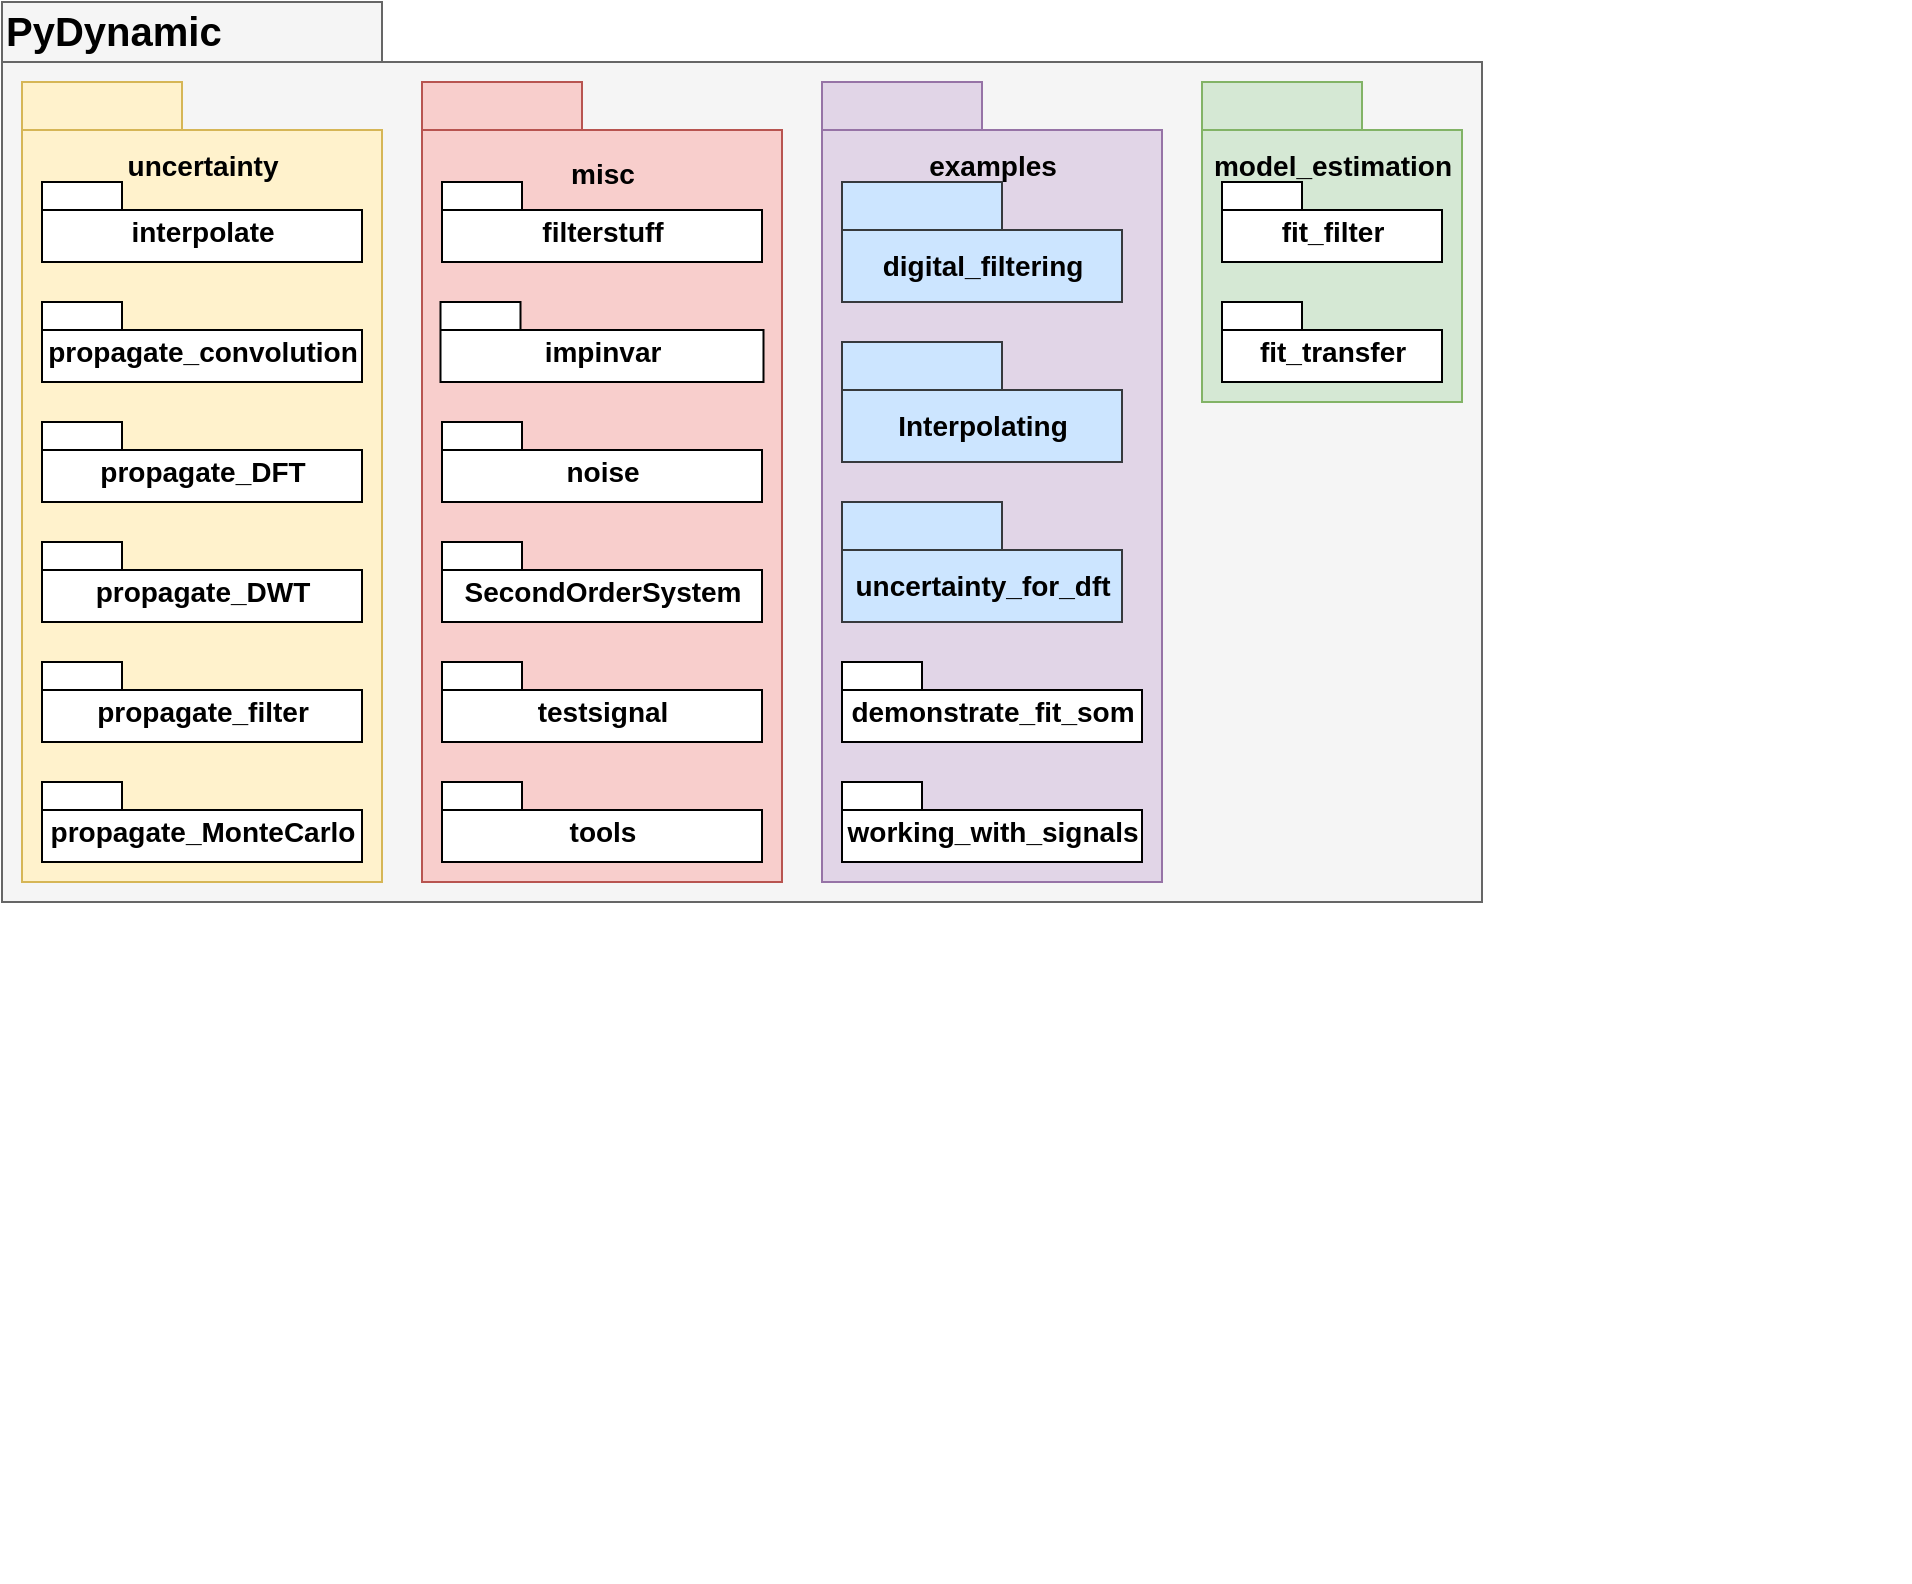 <mxfile version="15.1.2" type="github"><diagram name="Page-1" id="b5b7bab2-c9e2-2cf4-8b2a-24fd1a2a6d21"><mxGraphModel dx="981" dy="531" grid="1" gridSize="10" guides="1" tooltips="1" connect="1" arrows="1" fold="1" page="1" pageScale="1" pageWidth="827" pageHeight="1169" background="#ffffff" math="0" shadow="0"><root><mxCell id="0"/><mxCell id="1" parent="0"/><mxCell id="9_P2E_jfeGVOWSOL8hGP-106" value="" style="group" parent="1" vertex="1" connectable="0"><mxGeometry x="10" y="10" width="954" height="790" as="geometry"/></mxCell><mxCell id="6e0c8c40b5770093-72" value="" style="shape=folder;fontStyle=1;spacingTop=10;tabWidth=190;tabHeight=30;tabPosition=left;html=1;rounded=0;shadow=0;comic=0;labelBackgroundColor=none;strokeWidth=1;fillColor=#f5f5f5;fontFamily=Helvetica;fontSize=14;align=center;strokeColor=#666666;fontColor=#333333;" parent="9_P2E_jfeGVOWSOL8hGP-106" vertex="1"><mxGeometry width="740" height="450" as="geometry"/></mxCell><mxCell id="6e0c8c40b5770093-73" value="PyDynamic" style="text;html=1;align=left;verticalAlign=top;spacingTop=-4;fontSize=20;fontFamily=Helvetica;fontStyle=1" parent="9_P2E_jfeGVOWSOL8hGP-106" vertex="1"><mxGeometry width="190" height="30" as="geometry"/></mxCell><mxCell id="9_P2E_jfeGVOWSOL8hGP-107" value="" style="group" parent="9_P2E_jfeGVOWSOL8hGP-106" vertex="1" connectable="0"><mxGeometry x="10" y="40" width="350" height="470" as="geometry"/></mxCell><mxCell id="9_P2E_jfeGVOWSOL8hGP-52" value="&lt;br style=&quot;font-size: 14px;&quot;&gt;uncertainty" style="shape=folder;fontStyle=1;spacingTop=10;tabWidth=80;tabHeight=24;tabPosition=left;html=1;rounded=0;shadow=0;comic=0;labelBackgroundColor=none;strokeWidth=1;fontFamily=Helvetica;fontSize=14;align=center;verticalAlign=top;fillColor=#fff2cc;strokeColor=#d6b656;" parent="9_P2E_jfeGVOWSOL8hGP-107" vertex="1"><mxGeometry width="180" height="400" as="geometry"/></mxCell><mxCell id="9_P2E_jfeGVOWSOL8hGP-54" value="interpolate" style="shape=folder;fontStyle=1;spacingTop=10;tabWidth=40;tabHeight=14;tabPosition=left;html=1;rounded=0;shadow=0;comic=0;labelBackgroundColor=none;strokeWidth=1;fontFamily=Helvetica;fontSize=14;align=center;verticalAlign=top;" parent="9_P2E_jfeGVOWSOL8hGP-107" vertex="1"><mxGeometry x="10" y="50" width="160" height="40" as="geometry"/></mxCell><mxCell id="9_P2E_jfeGVOWSOL8hGP-53" value="propagate_DFT" style="shape=folder;fontStyle=1;spacingTop=10;tabWidth=40;tabHeight=14;tabPosition=left;html=1;rounded=0;shadow=0;comic=0;labelBackgroundColor=none;strokeWidth=1;fontFamily=Helvetica;fontSize=14;align=center;verticalAlign=top;" parent="9_P2E_jfeGVOWSOL8hGP-107" vertex="1"><mxGeometry x="10" y="170" width="160" height="40" as="geometry"/></mxCell><mxCell id="9_P2E_jfeGVOWSOL8hGP-55" value="propagate_filter" style="shape=folder;fontStyle=1;spacingTop=10;tabWidth=40;tabHeight=14;tabPosition=left;html=1;rounded=0;shadow=0;comic=0;labelBackgroundColor=none;strokeWidth=1;fontFamily=Helvetica;fontSize=14;align=center;verticalAlign=top;" parent="9_P2E_jfeGVOWSOL8hGP-107" vertex="1"><mxGeometry x="10" y="290" width="160" height="40" as="geometry"/></mxCell><mxCell id="9_P2E_jfeGVOWSOL8hGP-56" value="propagate_MonteCarlo" style="shape=folder;fontStyle=1;spacingTop=10;tabWidth=40;tabHeight=14;tabPosition=left;html=1;rounded=0;shadow=0;comic=0;labelBackgroundColor=none;strokeWidth=1;fontFamily=Helvetica;fontSize=14;align=center;verticalAlign=top;" parent="9_P2E_jfeGVOWSOL8hGP-107" vertex="1"><mxGeometry x="10" y="350" width="160" height="40" as="geometry"/></mxCell><mxCell id="jjbkhNA24yqYSkySX2B6-6" value="propagate_convolution" style="shape=folder;fontStyle=1;spacingTop=10;tabWidth=40;tabHeight=14;tabPosition=left;html=1;rounded=0;shadow=0;comic=0;labelBackgroundColor=none;strokeWidth=1;fontFamily=Helvetica;fontSize=14;align=center;verticalAlign=top;" vertex="1" parent="9_P2E_jfeGVOWSOL8hGP-107"><mxGeometry x="10" y="110" width="160" height="40" as="geometry"/></mxCell><mxCell id="jjbkhNA24yqYSkySX2B6-7" value="propagate_DWT" style="shape=folder;fontStyle=1;spacingTop=10;tabWidth=40;tabHeight=14;tabPosition=left;html=1;rounded=0;shadow=0;comic=0;labelBackgroundColor=none;strokeWidth=1;fontFamily=Helvetica;fontSize=14;align=center;verticalAlign=top;" vertex="1" parent="9_P2E_jfeGVOWSOL8hGP-107"><mxGeometry x="10" y="230" width="160" height="40" as="geometry"/></mxCell><mxCell id="9_P2E_jfeGVOWSOL8hGP-96" value="" style="group" parent="9_P2E_jfeGVOWSOL8hGP-106" vertex="1" connectable="0"><mxGeometry x="20" y="490" width="540" height="190" as="geometry"/></mxCell><mxCell id="9_P2E_jfeGVOWSOL8hGP-110" value="" style="group" parent="9_P2E_jfeGVOWSOL8hGP-106" vertex="1" connectable="0"><mxGeometry x="210" y="40" width="550" height="410" as="geometry"/></mxCell><mxCell id="9_P2E_jfeGVOWSOL8hGP-33" value="&lt;font style=&quot;font-size: 14px&quot;&gt;&lt;br&gt;&lt;font style=&quot;font-size: 14px&quot;&gt;misc&lt;/font&gt;&lt;/font&gt;" style="shape=folder;fontStyle=1;spacingTop=10;tabWidth=80;tabHeight=24;tabPosition=left;html=1;rounded=0;shadow=0;comic=0;labelBackgroundColor=none;strokeWidth=1;fontFamily=Helvetica;fontSize=16;align=center;verticalAlign=top;fillColor=#f8cecc;strokeColor=#b85450;" parent="9_P2E_jfeGVOWSOL8hGP-110" vertex="1"><mxGeometry width="180" height="400" as="geometry"/></mxCell><mxCell id="9_P2E_jfeGVOWSOL8hGP-45" value="filterstuff" style="shape=folder;fontStyle=1;spacingTop=10;tabWidth=40;tabHeight=14;tabPosition=left;html=1;rounded=0;shadow=0;comic=0;labelBackgroundColor=none;strokeWidth=1;fontFamily=Helvetica;fontSize=14;align=center;verticalAlign=top;" parent="9_P2E_jfeGVOWSOL8hGP-110" vertex="1"><mxGeometry x="10" y="50" width="160" height="40" as="geometry"/></mxCell><mxCell id="9_P2E_jfeGVOWSOL8hGP-50" value="testsignal" style="shape=folder;fontStyle=1;spacingTop=10;tabWidth=40;tabHeight=14;tabPosition=left;html=1;rounded=0;shadow=0;comic=0;labelBackgroundColor=none;strokeWidth=1;fontFamily=Helvetica;fontSize=14;align=center;verticalAlign=top;" parent="9_P2E_jfeGVOWSOL8hGP-110" vertex="1"><mxGeometry x="10" y="290" width="160" height="40" as="geometry"/></mxCell><mxCell id="9_P2E_jfeGVOWSOL8hGP-47" value="impinvar" style="shape=folder;fontStyle=1;spacingTop=10;tabWidth=40;tabHeight=14;tabPosition=left;html=1;rounded=0;shadow=0;comic=0;labelBackgroundColor=none;strokeWidth=1;fontFamily=Helvetica;fontSize=14;align=center;verticalAlign=top;" parent="9_P2E_jfeGVOWSOL8hGP-110" vertex="1"><mxGeometry x="9.25" y="110" width="161.5" height="40" as="geometry"/></mxCell><mxCell id="9_P2E_jfeGVOWSOL8hGP-48" value="noise" style="shape=folder;fontStyle=1;spacingTop=10;tabWidth=40;tabHeight=14;tabPosition=left;html=1;rounded=0;shadow=0;comic=0;labelBackgroundColor=none;strokeWidth=1;fontFamily=Helvetica;fontSize=14;align=center;verticalAlign=top;" parent="9_P2E_jfeGVOWSOL8hGP-110" vertex="1"><mxGeometry x="10" y="170" width="160" height="40" as="geometry"/></mxCell><mxCell id="9_P2E_jfeGVOWSOL8hGP-89" value="SecondOrderSystem" style="shape=folder;fontStyle=1;spacingTop=10;tabWidth=40;tabHeight=14;tabPosition=left;html=1;rounded=0;shadow=0;comic=0;labelBackgroundColor=none;strokeWidth=1;fontFamily=Helvetica;fontSize=14;align=center;verticalAlign=top;" parent="9_P2E_jfeGVOWSOL8hGP-110" vertex="1"><mxGeometry x="10" y="230" width="160" height="40" as="geometry"/></mxCell><mxCell id="9_P2E_jfeGVOWSOL8hGP-51" value="tools" style="shape=folder;fontStyle=1;spacingTop=10;tabWidth=40;tabHeight=14;tabPosition=left;html=1;rounded=0;shadow=0;comic=0;labelBackgroundColor=none;strokeWidth=1;fontFamily=Helvetica;fontSize=14;align=center;verticalAlign=top;" parent="9_P2E_jfeGVOWSOL8hGP-110" vertex="1"><mxGeometry x="10" y="350" width="160" height="40" as="geometry"/></mxCell><mxCell id="jjbkhNA24yqYSkySX2B6-2" value="" style="group" vertex="1" connectable="0" parent="9_P2E_jfeGVOWSOL8hGP-106"><mxGeometry x="410" y="40" width="250" height="560" as="geometry"/></mxCell><mxCell id="jjbkhNA24yqYSkySX2B6-3" value="&lt;br style=&quot;font-size: 14px&quot;&gt;examples" style="shape=folder;fontStyle=1;spacingTop=10;tabWidth=80;tabHeight=24;tabPosition=left;html=1;rounded=0;shadow=0;comic=0;labelBackgroundColor=none;strokeWidth=1;fontFamily=Helvetica;fontSize=14;align=center;verticalAlign=top;fillColor=#e1d5e7;strokeColor=#9673a6;" vertex="1" parent="jjbkhNA24yqYSkySX2B6-2"><mxGeometry width="170" height="400" as="geometry"/></mxCell><mxCell id="jjbkhNA24yqYSkySX2B6-5" value="demonstrate_fit_som" style="shape=folder;fontStyle=1;spacingTop=10;tabWidth=40;tabHeight=14;tabPosition=left;html=1;rounded=0;shadow=0;comic=0;labelBackgroundColor=none;strokeWidth=1;fontFamily=Helvetica;fontSize=14;align=center;verticalAlign=top;" vertex="1" parent="jjbkhNA24yqYSkySX2B6-2"><mxGeometry x="10" y="290" width="150" height="40" as="geometry"/></mxCell><mxCell id="jjbkhNA24yqYSkySX2B6-8" value="&lt;br style=&quot;font-size: 14px&quot;&gt;digital_filtering" style="shape=folder;fontStyle=1;spacingTop=10;tabWidth=80;tabHeight=24;tabPosition=left;html=1;rounded=0;shadow=0;comic=0;labelBackgroundColor=none;strokeWidth=1;fontFamily=Helvetica;fontSize=14;align=center;verticalAlign=top;fillColor=#cce5ff;strokeColor=#36393d;" vertex="1" parent="jjbkhNA24yqYSkySX2B6-2"><mxGeometry x="10" y="50" width="140" height="60" as="geometry"/></mxCell><mxCell id="jjbkhNA24yqYSkySX2B6-9" value="&lt;br style=&quot;font-size: 14px&quot;&gt;Interpolating" style="shape=folder;fontStyle=1;spacingTop=10;tabWidth=80;tabHeight=24;tabPosition=left;html=1;rounded=0;shadow=0;comic=0;labelBackgroundColor=none;strokeWidth=1;fontFamily=Helvetica;fontSize=14;align=center;verticalAlign=top;fillColor=#cce5ff;strokeColor=#36393d;" vertex="1" parent="jjbkhNA24yqYSkySX2B6-2"><mxGeometry x="10" y="130" width="140" height="60" as="geometry"/></mxCell><mxCell id="jjbkhNA24yqYSkySX2B6-10" value="&lt;br style=&quot;font-size: 14px&quot;&gt;uncertainty_for_dft" style="shape=folder;fontStyle=1;spacingTop=10;tabWidth=80;tabHeight=24;tabPosition=left;html=1;rounded=0;shadow=0;comic=0;labelBackgroundColor=none;strokeWidth=1;fontFamily=Helvetica;fontSize=14;align=center;verticalAlign=top;fillColor=#cce5ff;strokeColor=#36393d;" vertex="1" parent="jjbkhNA24yqYSkySX2B6-2"><mxGeometry x="10" y="210" width="140" height="60" as="geometry"/></mxCell><mxCell id="jjbkhNA24yqYSkySX2B6-4" value="working_with_signals" style="shape=folder;fontStyle=1;spacingTop=10;tabWidth=40;tabHeight=14;tabPosition=left;html=1;rounded=0;shadow=0;comic=0;labelBackgroundColor=none;strokeWidth=1;fontFamily=Helvetica;fontSize=14;align=center;verticalAlign=top;" vertex="1" parent="jjbkhNA24yqYSkySX2B6-2"><mxGeometry x="10" y="350" width="150" height="40" as="geometry"/></mxCell><mxCell id="9_P2E_jfeGVOWSOL8hGP-99" value="" style="group" parent="9_P2E_jfeGVOWSOL8hGP-106" vertex="1" connectable="0"><mxGeometry x="600" y="40" width="130" height="180" as="geometry"/></mxCell><mxCell id="9_P2E_jfeGVOWSOL8hGP-28" value="&lt;br style=&quot;font-size: 14px&quot;&gt;model_estimation" style="shape=folder;fontStyle=1;spacingTop=10;tabWidth=80;tabHeight=24;tabPosition=left;html=1;rounded=0;shadow=0;comic=0;labelBackgroundColor=none;strokeWidth=1;fontFamily=Helvetica;fontSize=14;align=center;verticalAlign=top;fillColor=#d5e8d4;strokeColor=#82b366;" parent="9_P2E_jfeGVOWSOL8hGP-99" vertex="1"><mxGeometry width="130" height="160" as="geometry"/></mxCell><mxCell id="9_P2E_jfeGVOWSOL8hGP-30" value="fit_transfer" style="shape=folder;fontStyle=1;spacingTop=10;tabWidth=40;tabHeight=14;tabPosition=left;html=1;rounded=0;shadow=0;comic=0;labelBackgroundColor=none;strokeWidth=1;fontFamily=Helvetica;fontSize=14;align=center;verticalAlign=top;" parent="9_P2E_jfeGVOWSOL8hGP-99" vertex="1"><mxGeometry x="10" y="110" width="110" height="40" as="geometry"/></mxCell><mxCell id="9_P2E_jfeGVOWSOL8hGP-29" value="fit_filter" style="shape=folder;fontStyle=1;spacingTop=10;tabWidth=40;tabHeight=14;tabPosition=left;html=1;rounded=0;shadow=0;comic=0;labelBackgroundColor=none;strokeWidth=1;fontFamily=Helvetica;fontSize=14;align=center;verticalAlign=top;" parent="9_P2E_jfeGVOWSOL8hGP-99" vertex="1"><mxGeometry x="10" y="50" width="110" height="40" as="geometry"/></mxCell></root></mxGraphModel></diagram></mxfile>
